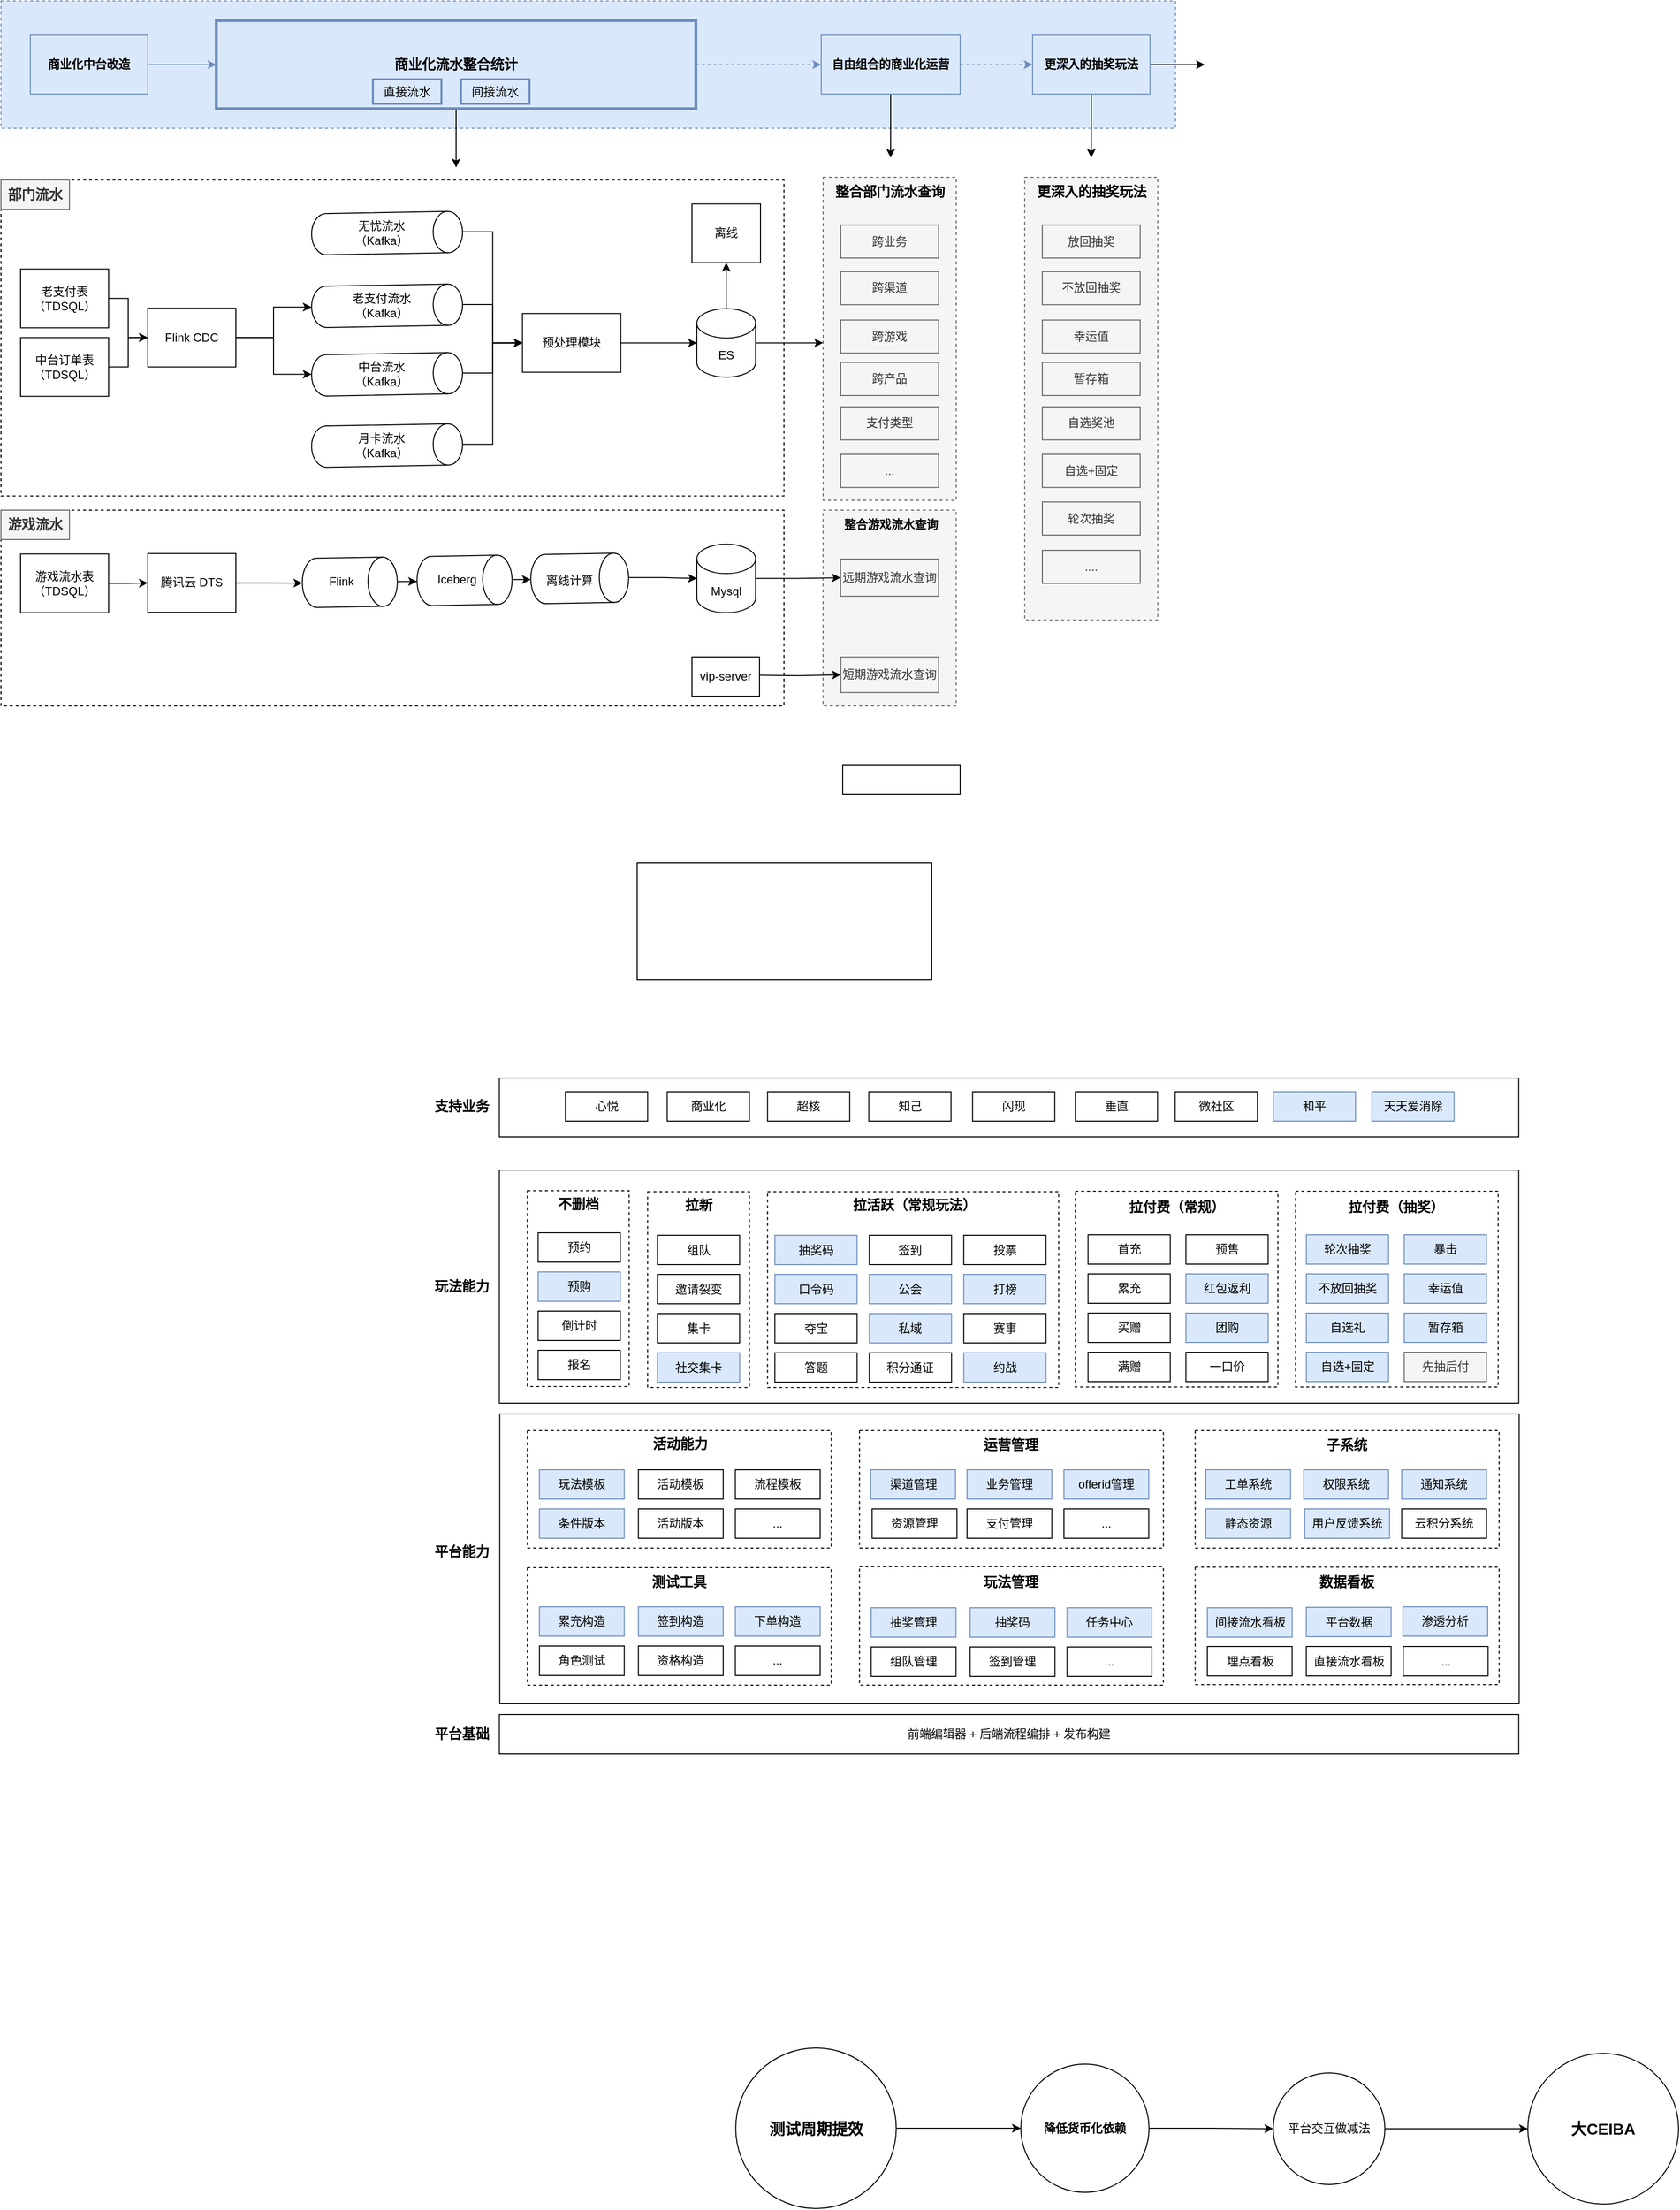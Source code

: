 <mxfile version="22.1.18" type="github">
  <diagram name="第 1 页" id="U7sybSRnqge9UdC9qBEp">
    <mxGraphModel dx="2380" dy="886" grid="1" gridSize="10" guides="1" tooltips="1" connect="1" arrows="1" fold="1" page="1" pageScale="1" pageWidth="827" pageHeight="1169" math="0" shadow="0">
      <root>
        <mxCell id="0" />
        <mxCell id="1" parent="0" />
        <mxCell id="KYgMNz7VvU_ds5sTVOri-40" value="" style="rounded=0;whiteSpace=wrap;html=1;" parent="1" vertex="1">
          <mxGeometry x="-190.8" y="1774" width="1041.5" height="238" as="geometry" />
        </mxCell>
        <mxCell id="fzm7APyc1zLrhWA9xsSt-80" value="" style="rounded=0;whiteSpace=wrap;html=1;align=center;horizontal=1;verticalAlign=middle;dashed=1;" vertex="1" parent="1">
          <mxGeometry x="397.7" y="1795.5" width="207" height="200" as="geometry" />
        </mxCell>
        <mxCell id="fzm7APyc1zLrhWA9xsSt-81" value="拉付费（常规）" style="text;html=1;strokeColor=none;fillColor=none;align=center;verticalAlign=middle;whiteSpace=wrap;rounded=0;fontStyle=1;fontSize=14;" vertex="1" parent="1">
          <mxGeometry x="404.48" y="1797" width="195.45" height="30" as="geometry" />
        </mxCell>
        <mxCell id="fzm7APyc1zLrhWA9xsSt-78" value="" style="rounded=0;whiteSpace=wrap;html=1;align=center;horizontal=1;verticalAlign=middle;dashed=1;" vertex="1" parent="1">
          <mxGeometry x="622.7" y="1795.5" width="207" height="200" as="geometry" />
        </mxCell>
        <mxCell id="fzm7APyc1zLrhWA9xsSt-79" value="拉付费（抽奖）" style="text;html=1;strokeColor=none;fillColor=none;align=center;verticalAlign=middle;whiteSpace=wrap;rounded=0;fontStyle=1;fontSize=14;" vertex="1" parent="1">
          <mxGeometry x="628.48" y="1797" width="195.45" height="30" as="geometry" />
        </mxCell>
        <mxCell id="fzm7APyc1zLrhWA9xsSt-75" value="不删档" style="rounded=0;whiteSpace=wrap;html=1;align=center;horizontal=1;verticalAlign=middle;dashed=1;" vertex="1" parent="1">
          <mxGeometry x="83.2" y="1796" width="297.5" height="200" as="geometry" />
        </mxCell>
        <mxCell id="fzm7APyc1zLrhWA9xsSt-76" value="拉活跃（常规玩法）" style="text;html=1;strokeColor=none;fillColor=none;align=center;verticalAlign=middle;whiteSpace=wrap;rounded=0;fontStyle=1;fontSize=14;" vertex="1" parent="1">
          <mxGeometry x="135.75" y="1795" width="195.45" height="30" as="geometry" />
        </mxCell>
        <mxCell id="fzm7APyc1zLrhWA9xsSt-73" value="不删档" style="rounded=0;whiteSpace=wrap;html=1;align=center;horizontal=1;verticalAlign=middle;dashed=1;" vertex="1" parent="1">
          <mxGeometry x="-39.3" y="1796" width="104" height="200" as="geometry" />
        </mxCell>
        <mxCell id="fzm7APyc1zLrhWA9xsSt-74" value="拉新" style="text;html=1;strokeColor=none;fillColor=none;align=center;verticalAlign=middle;whiteSpace=wrap;rounded=0;fontStyle=1;fontSize=14;" vertex="1" parent="1">
          <mxGeometry x="-17.25" y="1795" width="60" height="30" as="geometry" />
        </mxCell>
        <mxCell id="fzm7APyc1zLrhWA9xsSt-22" value="不删档" style="rounded=0;whiteSpace=wrap;html=1;align=center;horizontal=1;verticalAlign=middle;dashed=1;" vertex="1" parent="1">
          <mxGeometry x="-162.22" y="1795" width="104" height="200" as="geometry" />
        </mxCell>
        <mxCell id="HIGhhWwjRi3wT-E4ES3Q-53" value="" style="rounded=0;whiteSpace=wrap;html=1;dashed=1;" parent="1" vertex="1">
          <mxGeometry x="-700" y="1100" width="800" height="200" as="geometry" />
        </mxCell>
        <mxCell id="HIGhhWwjRi3wT-E4ES3Q-67" value="" style="rounded=0;whiteSpace=wrap;html=1;dashed=1;" parent="1" vertex="1">
          <mxGeometry x="-700" y="762.75" width="800" height="322.9" as="geometry" />
        </mxCell>
        <mxCell id="KYgMNz7VvU_ds5sTVOri-13" value="" style="rounded=0;whiteSpace=wrap;html=1;dashed=1;fillColor=#dae8fc;strokeColor=#6c8ebf;" parent="1" vertex="1">
          <mxGeometry x="-700" y="580" width="1200" height="130" as="geometry" />
        </mxCell>
        <mxCell id="HIGhhWwjRi3wT-E4ES3Q-131" value="" style="rounded=0;whiteSpace=wrap;html=1;dashed=1;fillColor=#f5f5f5;fontColor=#333333;strokeColor=#666666;" parent="1" vertex="1">
          <mxGeometry x="139.9" y="1100" width="136" height="200" as="geometry" />
        </mxCell>
        <mxCell id="HIGhhWwjRi3wT-E4ES3Q-70" style="edgeStyle=orthogonalEdgeStyle;rounded=0;orthogonalLoop=1;jettySize=auto;html=1;exitX=1;exitY=0.5;exitDx=0;exitDy=0;entryX=0;entryY=0.5;entryDx=0;entryDy=0;" parent="1" source="HIGhhWwjRi3wT-E4ES3Q-37" target="HIGhhWwjRi3wT-E4ES3Q-39" edge="1">
          <mxGeometry relative="1" as="geometry" />
        </mxCell>
        <mxCell id="HIGhhWwjRi3wT-E4ES3Q-37" value="老支付表&lt;br style=&quot;border-color: var(--border-color);&quot;&gt;（TDSQL）" style="rounded=0;whiteSpace=wrap;html=1;" parent="1" vertex="1">
          <mxGeometry x="-680" y="853.78" width="90" height="60" as="geometry" />
        </mxCell>
        <mxCell id="HIGhhWwjRi3wT-E4ES3Q-71" style="edgeStyle=orthogonalEdgeStyle;rounded=0;orthogonalLoop=1;jettySize=auto;html=1;exitX=1;exitY=0.5;exitDx=0;exitDy=0;entryX=0;entryY=0.5;entryDx=0;entryDy=0;" parent="1" source="HIGhhWwjRi3wT-E4ES3Q-38" target="HIGhhWwjRi3wT-E4ES3Q-39" edge="1">
          <mxGeometry relative="1" as="geometry" />
        </mxCell>
        <mxCell id="HIGhhWwjRi3wT-E4ES3Q-38" value="中台订单表&lt;br style=&quot;border-color: var(--border-color);&quot;&gt;（TDSQL）" style="rounded=0;whiteSpace=wrap;html=1;" parent="1" vertex="1">
          <mxGeometry x="-680" y="923.78" width="90" height="60" as="geometry" />
        </mxCell>
        <mxCell id="HIGhhWwjRi3wT-E4ES3Q-39" value="Flink CDC" style="rounded=0;whiteSpace=wrap;html=1;" parent="1" vertex="1">
          <mxGeometry x="-550" y="893.78" width="90" height="60" as="geometry" />
        </mxCell>
        <mxCell id="HIGhhWwjRi3wT-E4ES3Q-78" style="edgeStyle=orthogonalEdgeStyle;rounded=0;orthogonalLoop=1;jettySize=auto;html=1;exitX=1;exitY=0.5;exitDx=0;exitDy=0;" parent="1" source="HIGhhWwjRi3wT-E4ES3Q-40" target="HIGhhWwjRi3wT-E4ES3Q-42" edge="1">
          <mxGeometry relative="1" as="geometry" />
        </mxCell>
        <mxCell id="HIGhhWwjRi3wT-E4ES3Q-40" value="游戏流水表&lt;br&gt;（TDSQL）" style="rounded=0;whiteSpace=wrap;html=1;" parent="1" vertex="1">
          <mxGeometry x="-680" y="1144.78" width="90" height="60" as="geometry" />
        </mxCell>
        <mxCell id="HIGhhWwjRi3wT-E4ES3Q-42" value="腾讯云 DTS" style="rounded=0;whiteSpace=wrap;html=1;" parent="1" vertex="1">
          <mxGeometry x="-550" y="1144.36" width="90" height="60" as="geometry" />
        </mxCell>
        <mxCell id="HIGhhWwjRi3wT-E4ES3Q-75" style="edgeStyle=orthogonalEdgeStyle;rounded=0;orthogonalLoop=1;jettySize=auto;html=1;exitX=0.5;exitY=0;exitDx=0;exitDy=0;exitPerimeter=0;" parent="1" source="HIGhhWwjRi3wT-E4ES3Q-58" target="HIGhhWwjRi3wT-E4ES3Q-74" edge="1">
          <mxGeometry relative="1" as="geometry" />
        </mxCell>
        <mxCell id="HIGhhWwjRi3wT-E4ES3Q-73" style="edgeStyle=orthogonalEdgeStyle;rounded=0;orthogonalLoop=1;jettySize=auto;html=1;exitX=1;exitY=0.5;exitDx=0;exitDy=0;" parent="1" source="HIGhhWwjRi3wT-E4ES3Q-68" target="HIGhhWwjRi3wT-E4ES3Q-72" edge="1">
          <mxGeometry relative="1" as="geometry" />
        </mxCell>
        <mxCell id="HIGhhWwjRi3wT-E4ES3Q-82" style="edgeStyle=orthogonalEdgeStyle;rounded=0;orthogonalLoop=1;jettySize=auto;html=1;exitX=1;exitY=0.5;exitDx=0;exitDy=0;exitPerimeter=0;" parent="1" source="HIGhhWwjRi3wT-E4ES3Q-72" edge="1">
          <mxGeometry relative="1" as="geometry">
            <mxPoint x="140" y="929.2" as="targetPoint" />
          </mxGeometry>
        </mxCell>
        <mxCell id="HIGhhWwjRi3wT-E4ES3Q-116" style="edgeStyle=orthogonalEdgeStyle;rounded=0;orthogonalLoop=1;jettySize=auto;html=1;exitX=0.5;exitY=0;exitDx=0;exitDy=0;exitPerimeter=0;" parent="1" source="HIGhhWwjRi3wT-E4ES3Q-72" target="HIGhhWwjRi3wT-E4ES3Q-115" edge="1">
          <mxGeometry relative="1" as="geometry" />
        </mxCell>
        <mxCell id="HIGhhWwjRi3wT-E4ES3Q-72" value="ES" style="shape=cylinder3;whiteSpace=wrap;html=1;boundedLbl=1;backgroundOutline=1;size=15;" parent="1" vertex="1">
          <mxGeometry x="11" y="894.2" width="60" height="70" as="geometry" />
        </mxCell>
        <mxCell id="HIGhhWwjRi3wT-E4ES3Q-84" style="edgeStyle=orthogonalEdgeStyle;rounded=0;orthogonalLoop=1;jettySize=auto;html=1;exitX=1;exitY=0.5;exitDx=0;exitDy=0;exitPerimeter=0;" parent="1" source="HIGhhWwjRi3wT-E4ES3Q-74" target="HIGhhWwjRi3wT-E4ES3Q-83" edge="1">
          <mxGeometry relative="1" as="geometry" />
        </mxCell>
        <mxCell id="HIGhhWwjRi3wT-E4ES3Q-74" value="Mysql" style="shape=cylinder3;whiteSpace=wrap;html=1;boundedLbl=1;backgroundOutline=1;size=15;" parent="1" vertex="1">
          <mxGeometry x="11" y="1134.78" width="60" height="70" as="geometry" />
        </mxCell>
        <mxCell id="HIGhhWwjRi3wT-E4ES3Q-83" value="远期游戏流水查询" style="rounded=0;whiteSpace=wrap;html=1;fillColor=#f5f5f5;strokeColor=#666666;fontColor=#333333;" parent="1" vertex="1">
          <mxGeometry x="157.9" y="1150" width="100" height="37.9" as="geometry" />
        </mxCell>
        <mxCell id="HIGhhWwjRi3wT-E4ES3Q-111" style="edgeStyle=orthogonalEdgeStyle;rounded=0;orthogonalLoop=1;jettySize=auto;html=1;exitX=1;exitY=0.5;exitDx=0;exitDy=0;exitPerimeter=0;" parent="1" target="HIGhhWwjRi3wT-E4ES3Q-114" edge="1">
          <mxGeometry relative="1" as="geometry">
            <mxPoint x="70.9" y="1268.58" as="sourcePoint" />
          </mxGeometry>
        </mxCell>
        <mxCell id="HIGhhWwjRi3wT-E4ES3Q-114" value="短期游戏流水查询" style="rounded=0;whiteSpace=wrap;html=1;fillColor=#f5f5f5;strokeColor=#666666;fontColor=#333333;" parent="1" vertex="1">
          <mxGeometry x="158.1" y="1250.1" width="99.9" height="36.19" as="geometry" />
        </mxCell>
        <mxCell id="HIGhhWwjRi3wT-E4ES3Q-115" value="离线" style="rounded=0;whiteSpace=wrap;html=1;" parent="1" vertex="1">
          <mxGeometry x="6" y="787.24" width="70" height="60" as="geometry" />
        </mxCell>
        <mxCell id="HIGhhWwjRi3wT-E4ES3Q-121" value="vip-server" style="rounded=0;whiteSpace=wrap;html=1;" parent="1" vertex="1">
          <mxGeometry x="6" y="1250" width="69" height="40" as="geometry" />
        </mxCell>
        <mxCell id="HIGhhWwjRi3wT-E4ES3Q-123" value="" style="rounded=0;whiteSpace=wrap;html=1;dashed=1;fillColor=#f5f5f5;fontColor=#333333;strokeColor=#666666;" parent="1" vertex="1">
          <mxGeometry x="140" y="760" width="136" height="330" as="geometry" />
        </mxCell>
        <mxCell id="HIGhhWwjRi3wT-E4ES3Q-132" value="整合部门流水查询" style="text;html=1;align=center;verticalAlign=middle;resizable=0;points=[];autosize=1;strokeColor=none;fillColor=none;fontStyle=1;fontSize=14;" parent="1" vertex="1">
          <mxGeometry x="138.05" y="760" width="140" height="30" as="geometry" />
        </mxCell>
        <mxCell id="HIGhhWwjRi3wT-E4ES3Q-124" value="跨业务" style="rounded=0;whiteSpace=wrap;html=1;fillColor=#f5f5f5;strokeColor=#666666;fontColor=#333333;" parent="1" vertex="1">
          <mxGeometry x="158" y="808.8" width="100" height="33.77" as="geometry" />
        </mxCell>
        <mxCell id="HIGhhWwjRi3wT-E4ES3Q-125" value="跨渠道" style="rounded=0;whiteSpace=wrap;html=1;fillColor=#f5f5f5;strokeColor=#666666;fontColor=#333333;" parent="1" vertex="1">
          <mxGeometry x="158" y="856.407" width="100" height="33.77" as="geometry" />
        </mxCell>
        <mxCell id="HIGhhWwjRi3wT-E4ES3Q-126" value="跨游戏" style="rounded=0;whiteSpace=wrap;html=1;fillColor=#f5f5f5;strokeColor=#666666;fontColor=#333333;" parent="1" vertex="1">
          <mxGeometry x="158" y="905.862" width="100" height="33.77" as="geometry" />
        </mxCell>
        <mxCell id="HIGhhWwjRi3wT-E4ES3Q-127" value="跨产品" style="rounded=0;whiteSpace=wrap;html=1;fillColor=#f5f5f5;strokeColor=#666666;fontColor=#333333;" parent="1" vertex="1">
          <mxGeometry x="158" y="949.176" width="100" height="33.77" as="geometry" />
        </mxCell>
        <mxCell id="HIGhhWwjRi3wT-E4ES3Q-128" value="支付类型" style="rounded=0;whiteSpace=wrap;html=1;fillColor=#f5f5f5;strokeColor=#666666;fontColor=#333333;" parent="1" vertex="1">
          <mxGeometry x="158" y="994.499" width="100" height="33.77" as="geometry" />
        </mxCell>
        <mxCell id="HIGhhWwjRi3wT-E4ES3Q-129" value="..." style="rounded=0;whiteSpace=wrap;html=1;fillColor=#f5f5f5;strokeColor=#666666;fontColor=#333333;" parent="1" vertex="1">
          <mxGeometry x="158" y="1043.03" width="100" height="33.77" as="geometry" />
        </mxCell>
        <mxCell id="KYgMNz7VvU_ds5sTVOri-8" style="edgeStyle=orthogonalEdgeStyle;rounded=0;orthogonalLoop=1;jettySize=auto;html=1;exitX=1;exitY=0.5;exitDx=0;exitDy=0;fillColor=#dae8fc;strokeColor=#6c8ebf;dashed=1;" parent="1" source="KYgMNz7VvU_ds5sTVOri-1" target="KYgMNz7VvU_ds5sTVOri-4" edge="1">
          <mxGeometry relative="1" as="geometry" />
        </mxCell>
        <mxCell id="KYgMNz7VvU_ds5sTVOri-31" style="edgeStyle=orthogonalEdgeStyle;rounded=0;orthogonalLoop=1;jettySize=auto;html=1;exitX=0.5;exitY=1;exitDx=0;exitDy=0;" parent="1" source="KYgMNz7VvU_ds5sTVOri-1" edge="1">
          <mxGeometry relative="1" as="geometry">
            <mxPoint x="-235" y="750" as="targetPoint" />
          </mxGeometry>
        </mxCell>
        <mxCell id="KYgMNz7VvU_ds5sTVOri-1" value="&lt;font style=&quot;font-size: 14px;&quot;&gt;&lt;b&gt;商业化流水整合统计&lt;/b&gt;&lt;/font&gt;" style="rounded=0;whiteSpace=wrap;html=1;strokeWidth=3;fillColor=#dae8fc;strokeColor=#6c8ebf;" parent="1" vertex="1">
          <mxGeometry x="-480" y="600" width="490" height="90" as="geometry" />
        </mxCell>
        <mxCell id="KYgMNz7VvU_ds5sTVOri-7" style="edgeStyle=orthogonalEdgeStyle;rounded=0;orthogonalLoop=1;jettySize=auto;html=1;exitX=1;exitY=0.5;exitDx=0;exitDy=0;entryX=0;entryY=0.5;entryDx=0;entryDy=0;fillColor=#dae8fc;strokeColor=#6c8ebf;" parent="1" source="KYgMNz7VvU_ds5sTVOri-2" target="KYgMNz7VvU_ds5sTVOri-1" edge="1">
          <mxGeometry relative="1" as="geometry" />
        </mxCell>
        <mxCell id="KYgMNz7VvU_ds5sTVOri-2" value="商业化中台改造" style="rounded=0;whiteSpace=wrap;html=1;fillColor=#dae8fc;strokeColor=#6c8ebf;fontStyle=1" parent="1" vertex="1">
          <mxGeometry x="-670" y="615" width="120" height="60" as="geometry" />
        </mxCell>
        <mxCell id="KYgMNz7VvU_ds5sTVOri-9" style="edgeStyle=orthogonalEdgeStyle;rounded=0;orthogonalLoop=1;jettySize=auto;html=1;exitX=1;exitY=0.5;exitDx=0;exitDy=0;fillColor=#dae8fc;strokeColor=#6c8ebf;dashed=1;" parent="1" source="KYgMNz7VvU_ds5sTVOri-4" target="KYgMNz7VvU_ds5sTVOri-5" edge="1">
          <mxGeometry relative="1" as="geometry" />
        </mxCell>
        <mxCell id="KYgMNz7VvU_ds5sTVOri-30" style="edgeStyle=orthogonalEdgeStyle;rounded=0;orthogonalLoop=1;jettySize=auto;html=1;exitX=0.5;exitY=1;exitDx=0;exitDy=0;" parent="1" source="KYgMNz7VvU_ds5sTVOri-4" edge="1">
          <mxGeometry relative="1" as="geometry">
            <mxPoint x="209" y="740" as="targetPoint" />
          </mxGeometry>
        </mxCell>
        <mxCell id="KYgMNz7VvU_ds5sTVOri-4" value="&lt;b&gt;自由组合的商业化运营&lt;/b&gt;" style="rounded=0;whiteSpace=wrap;html=1;strokeWidth=1;fillColor=#dae8fc;strokeColor=#6c8ebf;" parent="1" vertex="1">
          <mxGeometry x="138.05" y="615" width="141.95" height="60" as="geometry" />
        </mxCell>
        <mxCell id="KYgMNz7VvU_ds5sTVOri-12" style="edgeStyle=orthogonalEdgeStyle;rounded=0;orthogonalLoop=1;jettySize=auto;html=1;exitX=1;exitY=0.5;exitDx=0;exitDy=0;" parent="1" source="KYgMNz7VvU_ds5sTVOri-5" edge="1">
          <mxGeometry relative="1" as="geometry">
            <mxPoint x="530" y="645" as="targetPoint" />
          </mxGeometry>
        </mxCell>
        <mxCell id="KYgMNz7VvU_ds5sTVOri-29" style="edgeStyle=orthogonalEdgeStyle;rounded=0;orthogonalLoop=1;jettySize=auto;html=1;exitX=0.5;exitY=1;exitDx=0;exitDy=0;" parent="1" source="KYgMNz7VvU_ds5sTVOri-5" edge="1">
          <mxGeometry relative="1" as="geometry">
            <mxPoint x="414" y="740" as="targetPoint" />
          </mxGeometry>
        </mxCell>
        <mxCell id="KYgMNz7VvU_ds5sTVOri-5" value="更深入的抽奖玩法" style="rounded=0;whiteSpace=wrap;html=1;fillColor=#dae8fc;strokeColor=#6c8ebf;fontStyle=1" parent="1" vertex="1">
          <mxGeometry x="354.0" y="615" width="120" height="60" as="geometry" />
        </mxCell>
        <mxCell id="KYgMNz7VvU_ds5sTVOri-6" value="间接流水" style="rounded=0;whiteSpace=wrap;html=1;fillColor=#dae8fc;strokeColor=#6c8ebf;strokeWidth=2;" parent="1" vertex="1">
          <mxGeometry x="-230.0" y="660" width="70" height="25" as="geometry" />
        </mxCell>
        <mxCell id="KYgMNz7VvU_ds5sTVOri-10" value="直接流水" style="rounded=0;whiteSpace=wrap;html=1;fillColor=#dae8fc;strokeColor=#6c8ebf;strokeWidth=2;" parent="1" vertex="1">
          <mxGeometry x="-320" y="660" width="70" height="25" as="geometry" />
        </mxCell>
        <mxCell id="KYgMNz7VvU_ds5sTVOri-17" value="" style="rounded=0;whiteSpace=wrap;html=1;dashed=1;fillColor=#f5f5f5;fontColor=#333333;strokeColor=#666666;" parent="1" vertex="1">
          <mxGeometry x="345.95" y="760" width="136" height="452.25" as="geometry" />
        </mxCell>
        <mxCell id="KYgMNz7VvU_ds5sTVOri-18" value="更深入的抽奖玩法" style="text;html=1;align=center;verticalAlign=middle;resizable=0;points=[];autosize=1;strokeColor=none;fillColor=none;fontStyle=1;fontSize=14;" parent="1" vertex="1">
          <mxGeometry x="344" y="760" width="140" height="30" as="geometry" />
        </mxCell>
        <mxCell id="KYgMNz7VvU_ds5sTVOri-19" value="放回抽奖" style="rounded=0;whiteSpace=wrap;html=1;fillColor=#f5f5f5;strokeColor=#666666;fontColor=#333333;" parent="1" vertex="1">
          <mxGeometry x="363.95" y="808.8" width="100" height="33.77" as="geometry" />
        </mxCell>
        <mxCell id="KYgMNz7VvU_ds5sTVOri-20" value="不放回抽奖" style="rounded=0;whiteSpace=wrap;html=1;fillColor=#f5f5f5;strokeColor=#666666;fontColor=#333333;" parent="1" vertex="1">
          <mxGeometry x="363.95" y="856.407" width="100" height="33.77" as="geometry" />
        </mxCell>
        <mxCell id="KYgMNz7VvU_ds5sTVOri-21" value="幸运值" style="rounded=0;whiteSpace=wrap;html=1;fillColor=#f5f5f5;strokeColor=#666666;fontColor=#333333;" parent="1" vertex="1">
          <mxGeometry x="363.95" y="905.862" width="100" height="33.77" as="geometry" />
        </mxCell>
        <mxCell id="KYgMNz7VvU_ds5sTVOri-22" value="暂存箱" style="rounded=0;whiteSpace=wrap;html=1;fillColor=#f5f5f5;strokeColor=#666666;fontColor=#333333;" parent="1" vertex="1">
          <mxGeometry x="363.95" y="949.176" width="100" height="33.77" as="geometry" />
        </mxCell>
        <mxCell id="KYgMNz7VvU_ds5sTVOri-23" value="自选奖池" style="rounded=0;whiteSpace=wrap;html=1;fillColor=#f5f5f5;strokeColor=#666666;fontColor=#333333;" parent="1" vertex="1">
          <mxGeometry x="363.95" y="994.499" width="100" height="33.77" as="geometry" />
        </mxCell>
        <mxCell id="KYgMNz7VvU_ds5sTVOri-24" value="自选+固定" style="rounded=0;whiteSpace=wrap;html=1;fillColor=#f5f5f5;strokeColor=#666666;fontColor=#333333;" parent="1" vertex="1">
          <mxGeometry x="363.95" y="1043.03" width="100" height="33.77" as="geometry" />
        </mxCell>
        <mxCell id="KYgMNz7VvU_ds5sTVOri-25" value="轮次抽奖" style="rounded=0;whiteSpace=wrap;html=1;fillColor=#f5f5f5;strokeColor=#666666;fontColor=#333333;" parent="1" vertex="1">
          <mxGeometry x="364" y="1091.68" width="100" height="33.77" as="geometry" />
        </mxCell>
        <mxCell id="KYgMNz7VvU_ds5sTVOri-26" value="...." style="rounded=0;whiteSpace=wrap;html=1;fillColor=#f5f5f5;strokeColor=#666666;fontColor=#333333;" parent="1" vertex="1">
          <mxGeometry x="364" y="1141.03" width="100" height="33.77" as="geometry" />
        </mxCell>
        <mxCell id="HIGhhWwjRi3wT-E4ES3Q-77" style="edgeStyle=orthogonalEdgeStyle;rounded=0;orthogonalLoop=1;jettySize=auto;html=1;exitX=1;exitY=0.5;exitDx=0;exitDy=0;" parent="1" source="HIGhhWwjRi3wT-E4ES3Q-39" target="HIGhhWwjRi3wT-E4ES3Q-47" edge="1">
          <mxGeometry relative="1" as="geometry" />
        </mxCell>
        <mxCell id="HIGhhWwjRi3wT-E4ES3Q-54" value="" style="shape=cylinder3;whiteSpace=wrap;html=1;boundedLbl=1;backgroundOutline=1;size=15;rotation=89;" parent="1" vertex="1">
          <mxGeometry x="-368.692" y="1125.15" width="50.233" height="97.11" as="geometry" />
        </mxCell>
        <mxCell id="HIGhhWwjRi3wT-E4ES3Q-55" value="Flink" style="text;html=1;strokeColor=none;fillColor=none;align=center;verticalAlign=middle;whiteSpace=wrap;rounded=0;" parent="1" vertex="1">
          <mxGeometry x="-376.512" y="1158.34" width="50.233" height="30.0" as="geometry" />
        </mxCell>
        <mxCell id="HIGhhWwjRi3wT-E4ES3Q-56" value="" style="shape=cylinder3;whiteSpace=wrap;html=1;boundedLbl=1;backgroundOutline=1;size=15;rotation=89;" parent="1" vertex="1">
          <mxGeometry x="-251.483" y="1123.2" width="50.233" height="97.11" as="geometry" />
        </mxCell>
        <mxCell id="HIGhhWwjRi3wT-E4ES3Q-57" value="Iceberg" style="text;html=1;strokeColor=none;fillColor=none;align=center;verticalAlign=middle;whiteSpace=wrap;rounded=0;" parent="1" vertex="1">
          <mxGeometry x="-259.302" y="1156.39" width="50.233" height="30.0" as="geometry" />
        </mxCell>
        <mxCell id="HIGhhWwjRi3wT-E4ES3Q-58" value="" style="shape=cylinder3;whiteSpace=wrap;html=1;boundedLbl=1;backgroundOutline=1;size=15;rotation=89;" parent="1" vertex="1">
          <mxGeometry x="-133.805" y="1119.78" width="50.233" height="100.0" as="geometry" />
        </mxCell>
        <mxCell id="HIGhhWwjRi3wT-E4ES3Q-59" value="离线计算" style="text;html=1;strokeColor=none;fillColor=none;align=center;verticalAlign=middle;whiteSpace=wrap;rounded=0;" parent="1" vertex="1">
          <mxGeometry x="-145.02" y="1155.16" width="52.09" height="33.19" as="geometry" />
        </mxCell>
        <mxCell id="HIGhhWwjRi3wT-E4ES3Q-60" style="edgeStyle=orthogonalEdgeStyle;rounded=0;orthogonalLoop=1;jettySize=auto;html=1;exitX=0.5;exitY=0;exitDx=0;exitDy=0;exitPerimeter=0;entryX=0.5;entryY=1;entryDx=0;entryDy=0;entryPerimeter=0;" parent="1" source="HIGhhWwjRi3wT-E4ES3Q-54" target="HIGhhWwjRi3wT-E4ES3Q-56" edge="1">
          <mxGeometry relative="1" as="geometry" />
        </mxCell>
        <mxCell id="HIGhhWwjRi3wT-E4ES3Q-66" style="edgeStyle=orthogonalEdgeStyle;rounded=0;orthogonalLoop=1;jettySize=auto;html=1;exitX=0.5;exitY=0;exitDx=0;exitDy=0;exitPerimeter=0;entryX=0.5;entryY=1;entryDx=0;entryDy=0;entryPerimeter=0;" parent="1" source="HIGhhWwjRi3wT-E4ES3Q-56" target="HIGhhWwjRi3wT-E4ES3Q-58" edge="1">
          <mxGeometry relative="1" as="geometry" />
        </mxCell>
        <mxCell id="HIGhhWwjRi3wT-E4ES3Q-68" value="预处理模块" style="rounded=0;whiteSpace=wrap;html=1;" parent="1" vertex="1">
          <mxGeometry x="-167.209" y="899.2" width="100.465" height="60.0" as="geometry" />
        </mxCell>
        <mxCell id="HIGhhWwjRi3wT-E4ES3Q-86" style="edgeStyle=orthogonalEdgeStyle;rounded=0;orthogonalLoop=1;jettySize=auto;html=1;exitX=0.5;exitY=0;exitDx=0;exitDy=0;exitPerimeter=0;entryX=0;entryY=0.5;entryDx=0;entryDy=0;" parent="1" source="HIGhhWwjRi3wT-E4ES3Q-45" target="HIGhhWwjRi3wT-E4ES3Q-68" edge="1">
          <mxGeometry relative="1" as="geometry" />
        </mxCell>
        <mxCell id="HIGhhWwjRi3wT-E4ES3Q-45" value="" style="shape=cylinder3;whiteSpace=wrap;html=1;boundedLbl=1;backgroundOutline=1;size=15;rotation=89;" parent="1" vertex="1">
          <mxGeometry x="-326.609" y="814.195" width="42.193" height="154.209" as="geometry" />
        </mxCell>
        <mxCell id="HIGhhWwjRi3wT-E4ES3Q-46" value="老支付流水&lt;br style=&quot;border-color: var(--border-color);&quot;&gt;（Kafka）" style="text;html=1;strokeColor=none;fillColor=none;align=center;verticalAlign=middle;whiteSpace=wrap;rounded=0;" parent="1" vertex="1">
          <mxGeometry x="-353.254" y="876.435" width="84.387" height="30.0" as="geometry" />
        </mxCell>
        <mxCell id="HIGhhWwjRi3wT-E4ES3Q-87" style="edgeStyle=orthogonalEdgeStyle;rounded=0;orthogonalLoop=1;jettySize=auto;html=1;exitX=0.5;exitY=0;exitDx=0;exitDy=0;exitPerimeter=0;entryX=0;entryY=0.5;entryDx=0;entryDy=0;" parent="1" source="HIGhhWwjRi3wT-E4ES3Q-47" target="HIGhhWwjRi3wT-E4ES3Q-68" edge="1">
          <mxGeometry relative="1" as="geometry" />
        </mxCell>
        <mxCell id="HIGhhWwjRi3wT-E4ES3Q-47" value="" style="shape=cylinder3;whiteSpace=wrap;html=1;boundedLbl=1;backgroundOutline=1;size=15;rotation=89;" parent="1" vertex="1">
          <mxGeometry x="-326.609" y="884.195" width="42.193" height="154.209" as="geometry" />
        </mxCell>
        <mxCell id="HIGhhWwjRi3wT-E4ES3Q-48" value="中台流水&lt;br style=&quot;border-color: var(--border-color);&quot;&gt;（Kafka）" style="text;html=1;strokeColor=none;fillColor=none;align=center;verticalAlign=middle;whiteSpace=wrap;rounded=0;" parent="1" vertex="1">
          <mxGeometry x="-353.254" y="946.434" width="84.387" height="30.0" as="geometry" />
        </mxCell>
        <mxCell id="HIGhhWwjRi3wT-E4ES3Q-89" style="edgeStyle=orthogonalEdgeStyle;rounded=0;orthogonalLoop=1;jettySize=auto;html=1;exitX=0.5;exitY=0;exitDx=0;exitDy=0;exitPerimeter=0;entryX=0;entryY=0.5;entryDx=0;entryDy=0;" parent="1" source="HIGhhWwjRi3wT-E4ES3Q-49" target="HIGhhWwjRi3wT-E4ES3Q-68" edge="1">
          <mxGeometry relative="1" as="geometry" />
        </mxCell>
        <mxCell id="HIGhhWwjRi3wT-E4ES3Q-49" value="" style="shape=cylinder3;whiteSpace=wrap;html=1;boundedLbl=1;backgroundOutline=1;size=15;rotation=89;" parent="1" vertex="1">
          <mxGeometry x="-326.609" y="956.936" width="42.193" height="154.209" as="geometry" />
        </mxCell>
        <mxCell id="HIGhhWwjRi3wT-E4ES3Q-50" value="月卡流水&lt;br style=&quot;border-color: var(--border-color);&quot;&gt;（Kafka）" style="text;html=1;strokeColor=none;fillColor=none;align=center;verticalAlign=middle;whiteSpace=wrap;rounded=0;" parent="1" vertex="1">
          <mxGeometry x="-353.254" y="1019.176" width="84.387" height="30.0" as="geometry" />
        </mxCell>
        <mxCell id="HIGhhWwjRi3wT-E4ES3Q-85" style="edgeStyle=orthogonalEdgeStyle;rounded=0;orthogonalLoop=1;jettySize=auto;html=1;exitX=0.5;exitY=0;exitDx=0;exitDy=0;exitPerimeter=0;entryX=0;entryY=0.5;entryDx=0;entryDy=0;" parent="1" source="HIGhhWwjRi3wT-E4ES3Q-51" target="HIGhhWwjRi3wT-E4ES3Q-68" edge="1">
          <mxGeometry relative="1" as="geometry" />
        </mxCell>
        <mxCell id="HIGhhWwjRi3wT-E4ES3Q-51" value="" style="shape=cylinder3;whiteSpace=wrap;html=1;boundedLbl=1;backgroundOutline=1;size=15;rotation=89;" parent="1" vertex="1">
          <mxGeometry x="-326.609" y="739.996" width="42.193" height="154.209" as="geometry" />
        </mxCell>
        <mxCell id="HIGhhWwjRi3wT-E4ES3Q-52" value="无忧流水&lt;br style=&quot;border-color: var(--border-color);&quot;&gt;（Kafka）" style="text;html=1;strokeColor=none;fillColor=none;align=center;verticalAlign=middle;whiteSpace=wrap;rounded=0;" parent="1" vertex="1">
          <mxGeometry x="-353.254" y="802.235" width="84.387" height="30.0" as="geometry" />
        </mxCell>
        <mxCell id="HIGhhWwjRi3wT-E4ES3Q-76" style="edgeStyle=orthogonalEdgeStyle;rounded=0;orthogonalLoop=1;jettySize=auto;html=1;exitX=1;exitY=0.5;exitDx=0;exitDy=0;entryX=0.5;entryY=1;entryDx=0;entryDy=0;entryPerimeter=0;" parent="1" source="HIGhhWwjRi3wT-E4ES3Q-39" target="HIGhhWwjRi3wT-E4ES3Q-45" edge="1">
          <mxGeometry relative="1" as="geometry" />
        </mxCell>
        <mxCell id="HIGhhWwjRi3wT-E4ES3Q-79" style="edgeStyle=orthogonalEdgeStyle;rounded=0;orthogonalLoop=1;jettySize=auto;html=1;exitX=1;exitY=0.5;exitDx=0;exitDy=0;entryX=0.5;entryY=1;entryDx=0;entryDy=0;entryPerimeter=0;" parent="1" source="HIGhhWwjRi3wT-E4ES3Q-42" target="HIGhhWwjRi3wT-E4ES3Q-54" edge="1">
          <mxGeometry relative="1" as="geometry" />
        </mxCell>
        <mxCell id="KYgMNz7VvU_ds5sTVOri-35" value="整合游戏流水查询" style="text;html=1;align=center;verticalAlign=middle;resizable=0;points=[];autosize=1;strokeColor=none;fillColor=none;fontStyle=1" parent="1" vertex="1">
          <mxGeometry x="149.03" y="1100" width="120" height="30" as="geometry" />
        </mxCell>
        <mxCell id="KYgMNz7VvU_ds5sTVOri-36" value="部门流水" style="text;html=1;strokeColor=#666666;fillColor=#f5f5f5;align=center;verticalAlign=middle;whiteSpace=wrap;rounded=0;fontSize=14;fontStyle=1;fontColor=#333333;" parent="1" vertex="1">
          <mxGeometry x="-700" y="762.75" width="70" height="30" as="geometry" />
        </mxCell>
        <mxCell id="KYgMNz7VvU_ds5sTVOri-37" value="游戏流水" style="text;html=1;strokeColor=#666666;fillColor=#f5f5f5;align=center;verticalAlign=middle;whiteSpace=wrap;rounded=0;fontSize=14;fontStyle=1;fontColor=#333333;" parent="1" vertex="1">
          <mxGeometry x="-700" y="1100" width="70" height="30" as="geometry" />
        </mxCell>
        <mxCell id="KYgMNz7VvU_ds5sTVOri-44" value="" style="rounded=0;whiteSpace=wrap;html=1;" parent="1" vertex="1">
          <mxGeometry x="-190.8" y="1680" width="1041.5" height="60" as="geometry" />
        </mxCell>
        <mxCell id="KYgMNz7VvU_ds5sTVOri-46" value="" style="rounded=0;whiteSpace=wrap;html=1;" parent="1" vertex="1">
          <mxGeometry x="160" y="1360" width="120" height="30" as="geometry" />
        </mxCell>
        <mxCell id="fzm7APyc1zLrhWA9xsSt-12" value="前端编辑器 + 后端流程编排 + 发布构建" style="rounded=0;whiteSpace=wrap;html=1;" vertex="1" parent="1">
          <mxGeometry x="-190.8" y="2330" width="1041.5" height="40" as="geometry" />
        </mxCell>
        <mxCell id="fzm7APyc1zLrhWA9xsSt-19" value="" style="rounded=0;whiteSpace=wrap;html=1;align=center;horizontal=1;verticalAlign=middle;" vertex="1" parent="1">
          <mxGeometry x="-50" y="1460" width="301" height="120" as="geometry" />
        </mxCell>
        <mxCell id="fzm7APyc1zLrhWA9xsSt-20" value="不删档" style="text;html=1;strokeColor=none;fillColor=none;align=center;verticalAlign=middle;whiteSpace=wrap;rounded=0;fontStyle=1;fontSize=14;" vertex="1" parent="1">
          <mxGeometry x="-140.17" y="1794" width="60" height="30" as="geometry" />
        </mxCell>
        <mxCell id="fzm7APyc1zLrhWA9xsSt-21" value="预约" style="rounded=0;whiteSpace=wrap;html=1;align=center;horizontal=1;verticalAlign=middle;" vertex="1" parent="1">
          <mxGeometry x="-151.22" y="1838" width="84" height="30" as="geometry" />
        </mxCell>
        <mxCell id="fzm7APyc1zLrhWA9xsSt-23" value="倒计时" style="rounded=0;whiteSpace=wrap;html=1;align=center;horizontal=1;verticalAlign=middle;" vertex="1" parent="1">
          <mxGeometry x="-151.22" y="1918" width="84" height="30" as="geometry" />
        </mxCell>
        <mxCell id="fzm7APyc1zLrhWA9xsSt-24" value="签到" style="rounded=0;whiteSpace=wrap;html=1;align=center;horizontal=1;verticalAlign=middle;" vertex="1" parent="1">
          <mxGeometry x="187.2" y="1840.5" width="84" height="30" as="geometry" />
        </mxCell>
        <mxCell id="fzm7APyc1zLrhWA9xsSt-25" value="组队" style="rounded=0;whiteSpace=wrap;html=1;align=center;horizontal=1;verticalAlign=middle;" vertex="1" parent="1">
          <mxGeometry x="-29.3" y="1840.5" width="84" height="30" as="geometry" />
        </mxCell>
        <mxCell id="fzm7APyc1zLrhWA9xsSt-26" value="集卡" style="rounded=0;whiteSpace=wrap;html=1;align=center;horizontal=1;verticalAlign=middle;" vertex="1" parent="1">
          <mxGeometry x="-29.3" y="1920.5" width="84" height="30" as="geometry" />
        </mxCell>
        <mxCell id="fzm7APyc1zLrhWA9xsSt-27" value="抽奖码" style="rounded=0;whiteSpace=wrap;html=1;align=center;horizontal=1;verticalAlign=middle;fillColor=#dae8fc;strokeColor=#6c8ebf;" vertex="1" parent="1">
          <mxGeometry x="90.7" y="1840.5" width="84" height="30" as="geometry" />
        </mxCell>
        <mxCell id="fzm7APyc1zLrhWA9xsSt-29" value="夺宝" style="rounded=0;whiteSpace=wrap;html=1;align=center;horizontal=1;verticalAlign=middle;" vertex="1" parent="1">
          <mxGeometry x="90.7" y="1920.5" width="84" height="30" as="geometry" />
        </mxCell>
        <mxCell id="fzm7APyc1zLrhWA9xsSt-34" value="社交集卡" style="rounded=0;whiteSpace=wrap;html=1;align=center;horizontal=1;verticalAlign=middle;fillColor=#dae8fc;strokeColor=#6c8ebf;" vertex="1" parent="1">
          <mxGeometry x="-29.3" y="1960.5" width="84" height="30" as="geometry" />
        </mxCell>
        <mxCell id="fzm7APyc1zLrhWA9xsSt-35" value="口令码" style="rounded=0;whiteSpace=wrap;html=1;align=center;horizontal=1;verticalAlign=middle;fillColor=#dae8fc;strokeColor=#6c8ebf;" vertex="1" parent="1">
          <mxGeometry x="90.7" y="1880.5" width="84" height="30" as="geometry" />
        </mxCell>
        <mxCell id="fzm7APyc1zLrhWA9xsSt-37" value="投票" style="rounded=0;whiteSpace=wrap;html=1;align=center;horizontal=1;verticalAlign=middle;" vertex="1" parent="1">
          <mxGeometry x="283.7" y="1840.5" width="84" height="30" as="geometry" />
        </mxCell>
        <mxCell id="fzm7APyc1zLrhWA9xsSt-38" value="打榜" style="rounded=0;whiteSpace=wrap;html=1;align=center;horizontal=1;verticalAlign=middle;fillColor=#dae8fc;strokeColor=#6c8ebf;" vertex="1" parent="1">
          <mxGeometry x="283.7" y="1880.5" width="84" height="30" as="geometry" />
        </mxCell>
        <mxCell id="fzm7APyc1zLrhWA9xsSt-39" value="赛事" style="rounded=0;whiteSpace=wrap;html=1;align=center;horizontal=1;verticalAlign=middle;" vertex="1" parent="1">
          <mxGeometry x="283.7" y="1920.5" width="84" height="30" as="geometry" />
        </mxCell>
        <mxCell id="fzm7APyc1zLrhWA9xsSt-41" value="轮次抽奖" style="rounded=0;whiteSpace=wrap;html=1;align=center;horizontal=1;verticalAlign=middle;fillColor=#dae8fc;strokeColor=#6c8ebf;" vertex="1" parent="1">
          <mxGeometry x="633.7" y="1840" width="84" height="30" as="geometry" />
        </mxCell>
        <mxCell id="fzm7APyc1zLrhWA9xsSt-42" value="暴击" style="rounded=0;whiteSpace=wrap;html=1;align=center;horizontal=1;verticalAlign=middle;fillColor=#dae8fc;strokeColor=#6c8ebf;" vertex="1" parent="1">
          <mxGeometry x="733.7" y="1840" width="84" height="30" as="geometry" />
        </mxCell>
        <mxCell id="fzm7APyc1zLrhWA9xsSt-43" value="幸运值" style="rounded=0;whiteSpace=wrap;html=1;align=center;horizontal=1;verticalAlign=middle;fillColor=#dae8fc;strokeColor=#6c8ebf;" vertex="1" parent="1">
          <mxGeometry x="733.7" y="1880" width="84" height="30" as="geometry" />
        </mxCell>
        <mxCell id="fzm7APyc1zLrhWA9xsSt-44" value="自选礼" style="rounded=0;whiteSpace=wrap;html=1;align=center;horizontal=1;verticalAlign=middle;fillColor=#dae8fc;strokeColor=#6c8ebf;" vertex="1" parent="1">
          <mxGeometry x="633.7" y="1920" width="84" height="30" as="geometry" />
        </mxCell>
        <mxCell id="fzm7APyc1zLrhWA9xsSt-45" value="自选+固定" style="rounded=0;whiteSpace=wrap;html=1;align=center;horizontal=1;verticalAlign=middle;fillColor=#dae8fc;strokeColor=#6c8ebf;" vertex="1" parent="1">
          <mxGeometry x="633.7" y="1960" width="84" height="30" as="geometry" />
        </mxCell>
        <mxCell id="fzm7APyc1zLrhWA9xsSt-46" value="先抽后付" style="rounded=0;whiteSpace=wrap;html=1;align=center;horizontal=1;verticalAlign=middle;fillColor=#f5f5f5;strokeColor=#666666;fontColor=#333333;" vertex="1" parent="1">
          <mxGeometry x="733.7" y="1960" width="84" height="30" as="geometry" />
        </mxCell>
        <mxCell id="fzm7APyc1zLrhWA9xsSt-47" value="邀请裂变" style="rounded=0;whiteSpace=wrap;html=1;align=center;horizontal=1;verticalAlign=middle;" vertex="1" parent="1">
          <mxGeometry x="-29.3" y="1880.5" width="84" height="30" as="geometry" />
        </mxCell>
        <mxCell id="fzm7APyc1zLrhWA9xsSt-49" value="累充" style="rounded=0;whiteSpace=wrap;html=1;align=center;horizontal=1;verticalAlign=middle;" vertex="1" parent="1">
          <mxGeometry x="410.7" y="1880" width="84" height="30" as="geometry" />
        </mxCell>
        <mxCell id="fzm7APyc1zLrhWA9xsSt-50" value="报名" style="rounded=0;whiteSpace=wrap;html=1;align=center;horizontal=1;verticalAlign=middle;" vertex="1" parent="1">
          <mxGeometry x="-151.22" y="1958" width="84" height="30" as="geometry" />
        </mxCell>
        <mxCell id="fzm7APyc1zLrhWA9xsSt-52" value="约战" style="rounded=0;whiteSpace=wrap;html=1;align=center;horizontal=1;verticalAlign=middle;fillColor=#dae8fc;strokeColor=#6c8ebf;" vertex="1" parent="1">
          <mxGeometry x="283.7" y="1960.5" width="84" height="30" as="geometry" />
        </mxCell>
        <mxCell id="fzm7APyc1zLrhWA9xsSt-53" value="公会" style="rounded=0;whiteSpace=wrap;html=1;align=center;horizontal=1;verticalAlign=middle;fillColor=#dae8fc;strokeColor=#6c8ebf;" vertex="1" parent="1">
          <mxGeometry x="187.2" y="1880.5" width="84" height="30" as="geometry" />
        </mxCell>
        <mxCell id="fzm7APyc1zLrhWA9xsSt-54" value="私域" style="rounded=0;whiteSpace=wrap;html=1;align=center;horizontal=1;verticalAlign=middle;fillColor=#dae8fc;strokeColor=#6c8ebf;" vertex="1" parent="1">
          <mxGeometry x="187.2" y="1920.5" width="84" height="30" as="geometry" />
        </mxCell>
        <mxCell id="fzm7APyc1zLrhWA9xsSt-55" value="积分通证" style="rounded=0;whiteSpace=wrap;html=1;align=center;horizontal=1;verticalAlign=middle;" vertex="1" parent="1">
          <mxGeometry x="187.2" y="1960.5" width="84" height="30" as="geometry" />
        </mxCell>
        <mxCell id="fzm7APyc1zLrhWA9xsSt-56" value="预购" style="rounded=0;whiteSpace=wrap;html=1;align=center;horizontal=1;verticalAlign=middle;fillColor=#dae8fc;strokeColor=#6c8ebf;" vertex="1" parent="1">
          <mxGeometry x="-151.22" y="1878" width="84" height="30" as="geometry" />
        </mxCell>
        <mxCell id="fzm7APyc1zLrhWA9xsSt-58" value="答题" style="rounded=0;whiteSpace=wrap;html=1;align=center;horizontal=1;verticalAlign=middle;" vertex="1" parent="1">
          <mxGeometry x="90.7" y="1960.5" width="84" height="30" as="geometry" />
        </mxCell>
        <mxCell id="fzm7APyc1zLrhWA9xsSt-59" value="团购" style="rounded=0;whiteSpace=wrap;html=1;align=center;horizontal=1;verticalAlign=middle;fillColor=#dae8fc;strokeColor=#6c8ebf;" vertex="1" parent="1">
          <mxGeometry x="510.7" y="1920" width="84" height="30" as="geometry" />
        </mxCell>
        <mxCell id="fzm7APyc1zLrhWA9xsSt-60" value="红包返利" style="rounded=0;whiteSpace=wrap;html=1;align=center;horizontal=1;verticalAlign=middle;fillColor=#dae8fc;strokeColor=#6c8ebf;" vertex="1" parent="1">
          <mxGeometry x="510.7" y="1880" width="84" height="30" as="geometry" />
        </mxCell>
        <mxCell id="fzm7APyc1zLrhWA9xsSt-61" value="一口价" style="rounded=0;whiteSpace=wrap;html=1;align=center;horizontal=1;verticalAlign=middle;" vertex="1" parent="1">
          <mxGeometry x="510.7" y="1960" width="84" height="30" as="geometry" />
        </mxCell>
        <mxCell id="fzm7APyc1zLrhWA9xsSt-62" value="买赠" style="rounded=0;whiteSpace=wrap;html=1;align=center;horizontal=1;verticalAlign=middle;" vertex="1" parent="1">
          <mxGeometry x="410.7" y="1920" width="84" height="30" as="geometry" />
        </mxCell>
        <mxCell id="fzm7APyc1zLrhWA9xsSt-63" value="首充" style="rounded=0;whiteSpace=wrap;html=1;align=center;horizontal=1;verticalAlign=middle;" vertex="1" parent="1">
          <mxGeometry x="410.7" y="1840" width="84" height="30" as="geometry" />
        </mxCell>
        <mxCell id="fzm7APyc1zLrhWA9xsSt-64" value="满赠" style="rounded=0;whiteSpace=wrap;html=1;align=center;horizontal=1;verticalAlign=middle;" vertex="1" parent="1">
          <mxGeometry x="410.7" y="1960" width="84" height="30" as="geometry" />
        </mxCell>
        <mxCell id="fzm7APyc1zLrhWA9xsSt-65" value="预售" style="rounded=0;whiteSpace=wrap;html=1;align=center;horizontal=1;verticalAlign=middle;" vertex="1" parent="1">
          <mxGeometry x="510.7" y="1840" width="84" height="30" as="geometry" />
        </mxCell>
        <mxCell id="fzm7APyc1zLrhWA9xsSt-67" value="暂存箱" style="rounded=0;whiteSpace=wrap;html=1;align=center;horizontal=1;verticalAlign=middle;fillColor=#dae8fc;strokeColor=#6c8ebf;" vertex="1" parent="1">
          <mxGeometry x="733.7" y="1920" width="84" height="30" as="geometry" />
        </mxCell>
        <mxCell id="fzm7APyc1zLrhWA9xsSt-68" value="不放回抽奖" style="rounded=0;whiteSpace=wrap;html=1;align=center;horizontal=1;verticalAlign=middle;fillColor=#dae8fc;strokeColor=#6c8ebf;" vertex="1" parent="1">
          <mxGeometry x="633.7" y="1880" width="84" height="30" as="geometry" />
        </mxCell>
        <mxCell id="fzm7APyc1zLrhWA9xsSt-84" value="心悦" style="rounded=0;whiteSpace=wrap;html=1;align=center;horizontal=1;verticalAlign=middle;" vertex="1" parent="1">
          <mxGeometry x="-123.3" y="1694" width="84" height="30" as="geometry" />
        </mxCell>
        <mxCell id="fzm7APyc1zLrhWA9xsSt-85" value="商业化" style="rounded=0;whiteSpace=wrap;html=1;align=center;horizontal=1;verticalAlign=middle;" vertex="1" parent="1">
          <mxGeometry x="-19.3" y="1694" width="84" height="30" as="geometry" />
        </mxCell>
        <mxCell id="fzm7APyc1zLrhWA9xsSt-86" value="超核" style="rounded=0;whiteSpace=wrap;html=1;align=center;horizontal=1;verticalAlign=middle;" vertex="1" parent="1">
          <mxGeometry x="83.2" y="1694" width="84" height="30" as="geometry" />
        </mxCell>
        <mxCell id="fzm7APyc1zLrhWA9xsSt-87" value="知己" style="rounded=0;whiteSpace=wrap;html=1;align=center;horizontal=1;verticalAlign=middle;" vertex="1" parent="1">
          <mxGeometry x="186.7" y="1694" width="84" height="30" as="geometry" />
        </mxCell>
        <mxCell id="fzm7APyc1zLrhWA9xsSt-88" value="闪现" style="rounded=0;whiteSpace=wrap;html=1;align=center;horizontal=1;verticalAlign=middle;" vertex="1" parent="1">
          <mxGeometry x="292.7" y="1694" width="84" height="30" as="geometry" />
        </mxCell>
        <mxCell id="fzm7APyc1zLrhWA9xsSt-89" value="垂直" style="rounded=0;whiteSpace=wrap;html=1;align=center;horizontal=1;verticalAlign=middle;" vertex="1" parent="1">
          <mxGeometry x="397.7" y="1694" width="84" height="30" as="geometry" />
        </mxCell>
        <mxCell id="fzm7APyc1zLrhWA9xsSt-90" value="微社区" style="rounded=0;whiteSpace=wrap;html=1;align=center;horizontal=1;verticalAlign=middle;" vertex="1" parent="1">
          <mxGeometry x="499.7" y="1694" width="84" height="30" as="geometry" />
        </mxCell>
        <mxCell id="fzm7APyc1zLrhWA9xsSt-91" value="和平" style="rounded=0;whiteSpace=wrap;html=1;align=center;horizontal=1;verticalAlign=middle;fillColor=#dae8fc;strokeColor=#6c8ebf;" vertex="1" parent="1">
          <mxGeometry x="599.93" y="1694" width="84" height="30" as="geometry" />
        </mxCell>
        <mxCell id="fzm7APyc1zLrhWA9xsSt-92" value="天天爱消除" style="rounded=0;whiteSpace=wrap;html=1;align=center;horizontal=1;verticalAlign=middle;fillColor=#dae8fc;strokeColor=#6c8ebf;" vertex="1" parent="1">
          <mxGeometry x="700.7" y="1694" width="84" height="30" as="geometry" />
        </mxCell>
        <mxCell id="fzm7APyc1zLrhWA9xsSt-83" value="" style="rounded=0;whiteSpace=wrap;html=1;" vertex="1" parent="1">
          <mxGeometry x="-190.38" y="2023" width="1041.5" height="296" as="geometry" />
        </mxCell>
        <mxCell id="fzm7APyc1zLrhWA9xsSt-10" value="" style="rounded=0;whiteSpace=wrap;html=1;align=center;horizontal=1;verticalAlign=middle;dashed=1;" vertex="1" parent="1">
          <mxGeometry x="-162.22" y="2180" width="310.513" height="120" as="geometry" />
        </mxCell>
        <mxCell id="fzm7APyc1zLrhWA9xsSt-11" value="测试工具" style="text;html=1;strokeColor=none;fillColor=none;align=center;verticalAlign=middle;whiteSpace=wrap;rounded=0;fontStyle=1;fontSize=14;" vertex="1" parent="1">
          <mxGeometry x="-37.912" y="2180" width="61.896" height="30" as="geometry" />
        </mxCell>
        <mxCell id="fzm7APyc1zLrhWA9xsSt-8" value="" style="rounded=0;whiteSpace=wrap;html=1;align=center;horizontal=1;verticalAlign=middle;dashed=1;" vertex="1" parent="1">
          <mxGeometry x="-162.22" y="2040" width="310.513" height="120" as="geometry" />
        </mxCell>
        <mxCell id="fzm7APyc1zLrhWA9xsSt-9" value="活动能力" style="text;html=1;strokeColor=none;fillColor=none;align=center;verticalAlign=middle;whiteSpace=wrap;rounded=0;fontStyle=1;fontSize=14;" vertex="1" parent="1">
          <mxGeometry x="-37.396" y="2039" width="61.896" height="30" as="geometry" />
        </mxCell>
        <mxCell id="fzm7APyc1zLrhWA9xsSt-6" value="" style="rounded=0;whiteSpace=wrap;html=1;align=center;horizontal=1;verticalAlign=middle;dashed=1;" vertex="1" parent="1">
          <mxGeometry x="520.187" y="2179.5" width="310.513" height="120" as="geometry" />
        </mxCell>
        <mxCell id="fzm7APyc1zLrhWA9xsSt-7" value="数据看板" style="text;html=1;strokeColor=none;fillColor=none;align=center;verticalAlign=middle;whiteSpace=wrap;rounded=0;fontStyle=1;fontSize=14;" vertex="1" parent="1">
          <mxGeometry x="644.495" y="2179.5" width="61.896" height="30" as="geometry" />
        </mxCell>
        <mxCell id="fzm7APyc1zLrhWA9xsSt-4" value="" style="rounded=0;whiteSpace=wrap;html=1;align=center;horizontal=1;verticalAlign=middle;dashed=1;" vertex="1" parent="1">
          <mxGeometry x="177.178" y="2179" width="310.513" height="121" as="geometry" />
        </mxCell>
        <mxCell id="fzm7APyc1zLrhWA9xsSt-5" value="玩法管理" style="text;html=1;strokeColor=none;fillColor=none;align=center;verticalAlign=middle;whiteSpace=wrap;rounded=0;fontStyle=1;fontSize=14;" vertex="1" parent="1">
          <mxGeometry x="301.487" y="2180" width="61.896" height="30" as="geometry" />
        </mxCell>
        <mxCell id="fzm7APyc1zLrhWA9xsSt-2" value="" style="rounded=0;whiteSpace=wrap;html=1;align=center;horizontal=1;verticalAlign=middle;dashed=1;" vertex="1" parent="1">
          <mxGeometry x="177.178" y="2040" width="310.513" height="120" as="geometry" />
        </mxCell>
        <mxCell id="fzm7APyc1zLrhWA9xsSt-3" value="运营管理" style="text;html=1;strokeColor=none;fillColor=none;align=center;verticalAlign=middle;whiteSpace=wrap;rounded=0;fontStyle=1;fontSize=14;" vertex="1" parent="1">
          <mxGeometry x="301.487" y="2040" width="61.896" height="30" as="geometry" />
        </mxCell>
        <mxCell id="KYgMNz7VvU_ds5sTVOri-47" value="业务管理" style="rounded=0;whiteSpace=wrap;html=1;align=center;horizontal=1;verticalAlign=middle;fillColor=#dae8fc;strokeColor=#6c8ebf;" parent="1" vertex="1">
          <mxGeometry x="287.042" y="2080" width="86.655" height="30" as="geometry" />
        </mxCell>
        <mxCell id="KYgMNz7VvU_ds5sTVOri-49" value="..." style="rounded=0;whiteSpace=wrap;html=1;align=center;horizontal=1;verticalAlign=middle;" parent="1" vertex="1">
          <mxGeometry x="386.078" y="2120" width="86.655" height="30" as="geometry" />
        </mxCell>
        <mxCell id="KYgMNz7VvU_ds5sTVOri-51" value="渠道管理" style="rounded=0;whiteSpace=wrap;html=1;align=center;horizontal=1;verticalAlign=middle;fillColor=#dae8fc;strokeColor=#6c8ebf;" parent="1" vertex="1">
          <mxGeometry x="188.624" y="2080" width="86.655" height="30" as="geometry" />
        </mxCell>
        <mxCell id="KYgMNz7VvU_ds5sTVOri-52" value="offerid管理" style="rounded=0;whiteSpace=wrap;html=1;align=center;horizontal=1;verticalAlign=middle;fillColor=#dae8fc;strokeColor=#6c8ebf;" parent="1" vertex="1">
          <mxGeometry x="386.078" y="2080" width="86.655" height="30" as="geometry" />
        </mxCell>
        <mxCell id="KYgMNz7VvU_ds5sTVOri-68" value="组队管理" style="rounded=0;whiteSpace=wrap;html=1;align=center;horizontal=1;verticalAlign=middle;" parent="1" vertex="1">
          <mxGeometry x="189.093" y="2261" width="86.655" height="30" as="geometry" />
        </mxCell>
        <mxCell id="KYgMNz7VvU_ds5sTVOri-69" value="签到管理" style="rounded=0;whiteSpace=wrap;html=1;align=center;horizontal=1;verticalAlign=middle;" parent="1" vertex="1">
          <mxGeometry x="290.19" y="2261" width="86.655" height="30" as="geometry" />
        </mxCell>
        <mxCell id="KYgMNz7VvU_ds5sTVOri-70" value="..." style="rounded=0;whiteSpace=wrap;html=1;align=center;horizontal=1;verticalAlign=middle;" parent="1" vertex="1">
          <mxGeometry x="389.225" y="2261" width="86.655" height="30" as="geometry" />
        </mxCell>
        <mxCell id="KYgMNz7VvU_ds5sTVOri-71" value="抽奖管理" style="rounded=0;whiteSpace=wrap;html=1;align=center;horizontal=1;verticalAlign=middle;fillColor=#dae8fc;strokeColor=#6c8ebf;" parent="1" vertex="1">
          <mxGeometry x="189.093" y="2221" width="86.655" height="30" as="geometry" />
        </mxCell>
        <mxCell id="KYgMNz7VvU_ds5sTVOri-72" value="抽奖码" style="rounded=0;whiteSpace=wrap;html=1;align=center;horizontal=1;verticalAlign=middle;fillColor=#dae8fc;strokeColor=#6c8ebf;" parent="1" vertex="1">
          <mxGeometry x="290.19" y="2221" width="86.655" height="30" as="geometry" />
        </mxCell>
        <mxCell id="KYgMNz7VvU_ds5sTVOri-73" value="任务中心" style="rounded=0;whiteSpace=wrap;html=1;align=center;horizontal=1;verticalAlign=middle;fillColor=#dae8fc;strokeColor=#6c8ebf;" parent="1" vertex="1">
          <mxGeometry x="389.225" y="2221" width="86.655" height="30" as="geometry" />
        </mxCell>
        <mxCell id="KYgMNz7VvU_ds5sTVOri-75" value="条件版本" style="rounded=0;whiteSpace=wrap;html=1;align=center;horizontal=1;verticalAlign=middle;fillColor=#dae8fc;strokeColor=#6c8ebf;" parent="1" vertex="1">
          <mxGeometry x="-149.841" y="2120" width="86.655" height="30" as="geometry" />
        </mxCell>
        <mxCell id="KYgMNz7VvU_ds5sTVOri-76" value="活动版本" style="rounded=0;whiteSpace=wrap;html=1;align=center;horizontal=1;verticalAlign=middle;" parent="1" vertex="1">
          <mxGeometry x="-48.743" y="2120" width="86.655" height="30" as="geometry" />
        </mxCell>
        <mxCell id="KYgMNz7VvU_ds5sTVOri-77" value="..." style="rounded=0;whiteSpace=wrap;html=1;align=center;horizontal=1;verticalAlign=middle;" parent="1" vertex="1">
          <mxGeometry x="50.291" y="2120" width="86.655" height="30" as="geometry" />
        </mxCell>
        <mxCell id="KYgMNz7VvU_ds5sTVOri-78" value="玩法模板" style="rounded=0;whiteSpace=wrap;html=1;align=center;horizontal=1;verticalAlign=middle;fillColor=#dae8fc;strokeColor=#6c8ebf;" parent="1" vertex="1">
          <mxGeometry x="-149.841" y="2080" width="86.655" height="30" as="geometry" />
        </mxCell>
        <mxCell id="KYgMNz7VvU_ds5sTVOri-79" value="活动模板" style="rounded=0;whiteSpace=wrap;html=1;align=center;horizontal=1;verticalAlign=middle;" parent="1" vertex="1">
          <mxGeometry x="-48.743" y="2080" width="86.655" height="30" as="geometry" />
        </mxCell>
        <mxCell id="KYgMNz7VvU_ds5sTVOri-80" value="流程模板" style="rounded=0;whiteSpace=wrap;html=1;align=center;horizontal=1;verticalAlign=middle;" parent="1" vertex="1">
          <mxGeometry x="50.291" y="2080" width="86.655" height="30" as="geometry" />
        </mxCell>
        <mxCell id="KYgMNz7VvU_ds5sTVOri-81" value="" style="rounded=0;whiteSpace=wrap;html=1;align=center;horizontal=1;verticalAlign=middle;dashed=1;" parent="1" vertex="1">
          <mxGeometry x="520.187" y="2040" width="310.513" height="120" as="geometry" />
        </mxCell>
        <mxCell id="KYgMNz7VvU_ds5sTVOri-82" value="静态资源" style="rounded=0;whiteSpace=wrap;html=1;align=center;horizontal=1;verticalAlign=middle;fillColor=#dae8fc;strokeColor=#6c8ebf;" parent="1" vertex="1">
          <mxGeometry x="531.019" y="2120" width="86.655" height="30" as="geometry" />
        </mxCell>
        <mxCell id="KYgMNz7VvU_ds5sTVOri-83" value="用户反馈系统" style="rounded=0;whiteSpace=wrap;html=1;align=center;horizontal=1;verticalAlign=middle;fillColor=#dae8fc;strokeColor=#6c8ebf;" parent="1" vertex="1">
          <mxGeometry x="632.116" y="2120" width="86.655" height="30" as="geometry" />
        </mxCell>
        <mxCell id="KYgMNz7VvU_ds5sTVOri-84" value="云积分系统" style="rounded=0;whiteSpace=wrap;html=1;align=center;horizontal=1;verticalAlign=middle;" parent="1" vertex="1">
          <mxGeometry x="731.15" y="2120" width="86.655" height="30" as="geometry" />
        </mxCell>
        <mxCell id="KYgMNz7VvU_ds5sTVOri-85" value="权限系统" style="rounded=0;whiteSpace=wrap;html=1;align=center;horizontal=1;verticalAlign=middle;fillColor=#dae8fc;strokeColor=#6c8ebf;" parent="1" vertex="1">
          <mxGeometry x="631.049" y="2080" width="86.655" height="30" as="geometry" />
        </mxCell>
        <mxCell id="KYgMNz7VvU_ds5sTVOri-86" value="工单系统" style="rounded=0;whiteSpace=wrap;html=1;align=center;horizontal=1;verticalAlign=middle;fillColor=#dae8fc;strokeColor=#6c8ebf;" parent="1" vertex="1">
          <mxGeometry x="531.016" y="2080" width="86.655" height="30" as="geometry" />
        </mxCell>
        <mxCell id="KYgMNz7VvU_ds5sTVOri-87" value="通知系统" style="rounded=0;whiteSpace=wrap;html=1;align=center;horizontal=1;verticalAlign=middle;fillColor=#dae8fc;strokeColor=#6c8ebf;" parent="1" vertex="1">
          <mxGeometry x="731.15" y="2080" width="86.655" height="30" as="geometry" />
        </mxCell>
        <mxCell id="KYgMNz7VvU_ds5sTVOri-99" value="资源管理" style="rounded=0;whiteSpace=wrap;html=1;align=center;horizontal=1;verticalAlign=middle;" parent="1" vertex="1">
          <mxGeometry x="190.073" y="2120" width="86.655" height="30" as="geometry" />
        </mxCell>
        <mxCell id="KYgMNz7VvU_ds5sTVOri-100" value="支付管理" style="rounded=0;whiteSpace=wrap;html=1;align=center;horizontal=1;verticalAlign=middle;" parent="1" vertex="1">
          <mxGeometry x="287.044" y="2120" width="86.655" height="30" as="geometry" />
        </mxCell>
        <mxCell id="KYgMNz7VvU_ds5sTVOri-103" value="角色测试" style="rounded=0;whiteSpace=wrap;html=1;align=center;horizontal=1;verticalAlign=middle;" parent="1" vertex="1">
          <mxGeometry x="-149.841" y="2260" width="86.655" height="30" as="geometry" />
        </mxCell>
        <mxCell id="KYgMNz7VvU_ds5sTVOri-104" value="资格构造" style="rounded=0;whiteSpace=wrap;html=1;align=center;horizontal=1;verticalAlign=middle;" parent="1" vertex="1">
          <mxGeometry x="-48.743" y="2260" width="86.655" height="30" as="geometry" />
        </mxCell>
        <mxCell id="KYgMNz7VvU_ds5sTVOri-105" value="..." style="rounded=0;whiteSpace=wrap;html=1;align=center;horizontal=1;verticalAlign=middle;" parent="1" vertex="1">
          <mxGeometry x="50.291" y="2260" width="86.655" height="30" as="geometry" />
        </mxCell>
        <mxCell id="KYgMNz7VvU_ds5sTVOri-106" value="累充构造" style="rounded=0;whiteSpace=wrap;html=1;align=center;horizontal=1;verticalAlign=middle;fillColor=#dae8fc;strokeColor=#6c8ebf;" parent="1" vertex="1">
          <mxGeometry x="-149.841" y="2220" width="86.655" height="30" as="geometry" />
        </mxCell>
        <mxCell id="KYgMNz7VvU_ds5sTVOri-107" value="签到构造" style="rounded=0;whiteSpace=wrap;html=1;align=center;horizontal=1;verticalAlign=middle;fillColor=#dae8fc;strokeColor=#6c8ebf;" parent="1" vertex="1">
          <mxGeometry x="-48.743" y="2220" width="86.655" height="30" as="geometry" />
        </mxCell>
        <mxCell id="KYgMNz7VvU_ds5sTVOri-108" value="下单构造" style="rounded=0;whiteSpace=wrap;html=1;align=center;horizontal=1;verticalAlign=middle;fillColor=#dae8fc;strokeColor=#6c8ebf;" parent="1" vertex="1">
          <mxGeometry x="50.291" y="2220" width="86.655" height="30" as="geometry" />
        </mxCell>
        <mxCell id="KYgMNz7VvU_ds5sTVOri-110" value="渗透分析" style="rounded=0;whiteSpace=wrap;html=1;align=center;horizontal=1;verticalAlign=middle;fillColor=#dae8fc;strokeColor=#6c8ebf;" parent="1" vertex="1">
          <mxGeometry x="732.376" y="2220" width="86.655" height="30" as="geometry" />
        </mxCell>
        <mxCell id="KYgMNz7VvU_ds5sTVOri-111" value="平台数据" style="rounded=0;whiteSpace=wrap;html=1;align=center;horizontal=1;verticalAlign=middle;fillColor=#dae8fc;strokeColor=#6c8ebf;" parent="1" vertex="1">
          <mxGeometry x="633.663" y="2220.5" width="86.655" height="30" as="geometry" />
        </mxCell>
        <mxCell id="KYgMNz7VvU_ds5sTVOri-112" value="..." style="rounded=0;whiteSpace=wrap;html=1;align=center;horizontal=1;verticalAlign=middle;" parent="1" vertex="1">
          <mxGeometry x="732.698" y="2260.5" width="86.655" height="30" as="geometry" />
        </mxCell>
        <mxCell id="KYgMNz7VvU_ds5sTVOri-113" value="埋点看板" style="rounded=0;whiteSpace=wrap;html=1;align=center;horizontal=1;verticalAlign=middle;" parent="1" vertex="1">
          <mxGeometry x="532.566" y="2260.5" width="86.655" height="30" as="geometry" />
        </mxCell>
        <mxCell id="KYgMNz7VvU_ds5sTVOri-114" value="直接流水看板" style="rounded=0;whiteSpace=wrap;html=1;align=center;horizontal=1;verticalAlign=middle;" parent="1" vertex="1">
          <mxGeometry x="633.663" y="2260.5" width="86.655" height="30" as="geometry" />
        </mxCell>
        <mxCell id="KYgMNz7VvU_ds5sTVOri-115" value="间接流水看板" style="rounded=0;whiteSpace=wrap;html=1;align=center;horizontal=1;verticalAlign=middle;fillColor=#dae8fc;strokeColor=#6c8ebf;" parent="1" vertex="1">
          <mxGeometry x="532.568" y="2221" width="86.655" height="30" as="geometry" />
        </mxCell>
        <mxCell id="fzm7APyc1zLrhWA9xsSt-1" value="子系统" style="text;html=1;strokeColor=none;fillColor=none;align=center;verticalAlign=middle;whiteSpace=wrap;rounded=0;fontStyle=1;fontSize=14;" vertex="1" parent="1">
          <mxGeometry x="644.495" y="2040" width="61.896" height="30" as="geometry" />
        </mxCell>
        <mxCell id="fzm7APyc1zLrhWA9xsSt-93" value="平台基础" style="text;html=1;strokeColor=none;fillColor=none;align=center;verticalAlign=middle;whiteSpace=wrap;rounded=0;fontStyle=1;fontSize=14;" vertex="1" parent="1">
          <mxGeometry x="-259.3" y="2335" width="60" height="30" as="geometry" />
        </mxCell>
        <mxCell id="fzm7APyc1zLrhWA9xsSt-94" value="平台能力" style="text;html=1;strokeColor=none;fillColor=none;align=center;verticalAlign=middle;whiteSpace=wrap;rounded=0;fontStyle=1;fontSize=14;" vertex="1" parent="1">
          <mxGeometry x="-259.3" y="2149" width="60" height="30" as="geometry" />
        </mxCell>
        <mxCell id="fzm7APyc1zLrhWA9xsSt-95" value="玩法能力" style="text;html=1;strokeColor=none;fillColor=none;align=center;verticalAlign=middle;whiteSpace=wrap;rounded=0;fontStyle=1;fontSize=14;" vertex="1" parent="1">
          <mxGeometry x="-259.3" y="1878" width="60" height="30" as="geometry" />
        </mxCell>
        <mxCell id="fzm7APyc1zLrhWA9xsSt-96" value="支持业务" style="text;html=1;strokeColor=none;fillColor=none;align=center;verticalAlign=middle;whiteSpace=wrap;rounded=0;fontStyle=1;fontSize=14;" vertex="1" parent="1">
          <mxGeometry x="-259.3" y="1694" width="60" height="30" as="geometry" />
        </mxCell>
        <mxCell id="fzm7APyc1zLrhWA9xsSt-106" style="edgeStyle=orthogonalEdgeStyle;rounded=0;orthogonalLoop=1;jettySize=auto;html=1;exitX=1;exitY=0.5;exitDx=0;exitDy=0;" edge="1" parent="1" source="fzm7APyc1zLrhWA9xsSt-100" target="fzm7APyc1zLrhWA9xsSt-101">
          <mxGeometry relative="1" as="geometry" />
        </mxCell>
        <mxCell id="fzm7APyc1zLrhWA9xsSt-100" value="&lt;b&gt;降低货币化依赖&lt;/b&gt;" style="ellipse;whiteSpace=wrap;html=1;aspect=fixed;" vertex="1" parent="1">
          <mxGeometry x="342" y="2687" width="131" height="131" as="geometry" />
        </mxCell>
        <mxCell id="fzm7APyc1zLrhWA9xsSt-107" style="edgeStyle=orthogonalEdgeStyle;rounded=0;orthogonalLoop=1;jettySize=auto;html=1;exitX=1;exitY=0.5;exitDx=0;exitDy=0;" edge="1" parent="1" source="fzm7APyc1zLrhWA9xsSt-101" target="fzm7APyc1zLrhWA9xsSt-103">
          <mxGeometry relative="1" as="geometry" />
        </mxCell>
        <mxCell id="fzm7APyc1zLrhWA9xsSt-101" value="平台交互做减法" style="ellipse;whiteSpace=wrap;html=1;aspect=fixed;" vertex="1" parent="1">
          <mxGeometry x="599.93" y="2696" width="114" height="114" as="geometry" />
        </mxCell>
        <mxCell id="fzm7APyc1zLrhWA9xsSt-105" style="edgeStyle=orthogonalEdgeStyle;rounded=0;orthogonalLoop=1;jettySize=auto;html=1;exitX=1;exitY=0.5;exitDx=0;exitDy=0;" edge="1" parent="1" source="fzm7APyc1zLrhWA9xsSt-102" target="fzm7APyc1zLrhWA9xsSt-100">
          <mxGeometry relative="1" as="geometry" />
        </mxCell>
        <mxCell id="fzm7APyc1zLrhWA9xsSt-102" value="&lt;font size=&quot;1&quot; style=&quot;&quot;&gt;&lt;b style=&quot;font-size: 16px;&quot;&gt;测试周期提效&lt;/b&gt;&lt;/font&gt;" style="ellipse;whiteSpace=wrap;html=1;aspect=fixed;" vertex="1" parent="1">
          <mxGeometry x="50.7" y="2670.5" width="164" height="164" as="geometry" />
        </mxCell>
        <mxCell id="fzm7APyc1zLrhWA9xsSt-103" value="&lt;b&gt;&lt;font style=&quot;font-size: 16px;&quot;&gt;大CEIBA&lt;/font&gt;&lt;/b&gt;" style="ellipse;whiteSpace=wrap;html=1;aspect=fixed;" vertex="1" parent="1">
          <mxGeometry x="860" y="2676" width="154" height="154" as="geometry" />
        </mxCell>
      </root>
    </mxGraphModel>
  </diagram>
</mxfile>
